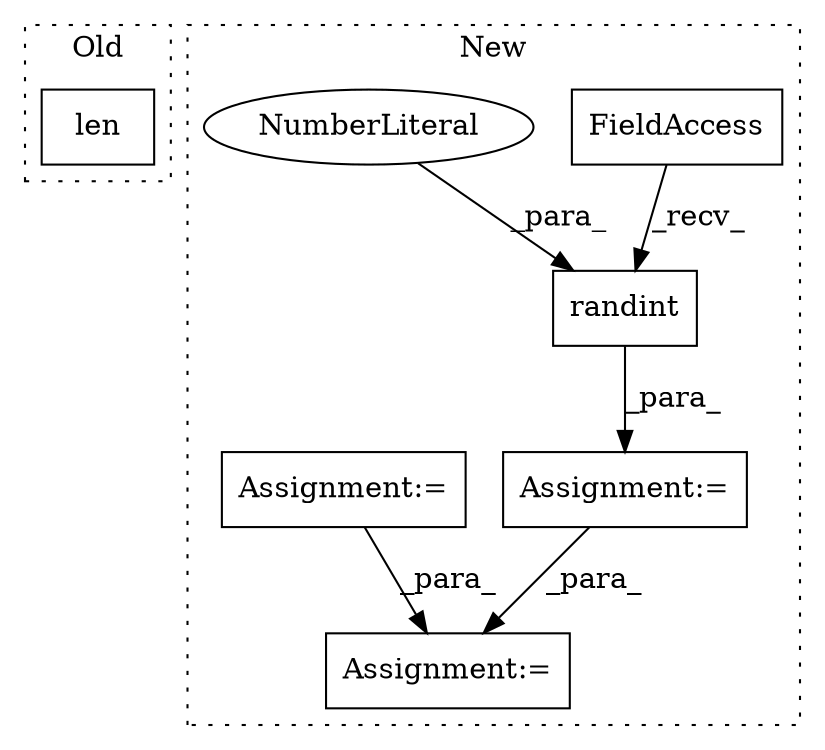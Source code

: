 digraph G {
subgraph cluster0 {
1 [label="len" a="32" s="1695,1715" l="4,1" shape="box"];
label = "Old";
style="dotted";
}
subgraph cluster1 {
2 [label="randint" a="32" s="1809,1835" l="8,1" shape="box"];
3 [label="Assignment:=" a="7" s="2199" l="1" shape="box"];
4 [label="Assignment:=" a="7" s="1937" l="1" shape="box"];
5 [label="FieldAccess" a="22" s="1796" l="12" shape="box"];
6 [label="NumberLiteral" a="34" s="1817" l="1" shape="ellipse"];
7 [label="Assignment:=" a="7" s="1854" l="1" shape="box"];
label = "New";
style="dotted";
}
2 -> 4 [label="_para_"];
4 -> 3 [label="_para_"];
5 -> 2 [label="_recv_"];
6 -> 2 [label="_para_"];
7 -> 3 [label="_para_"];
}